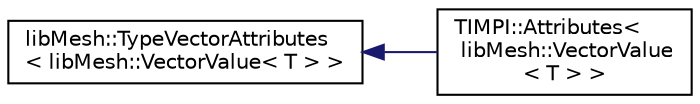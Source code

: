 digraph "类继承关系图"
{
 // INTERACTIVE_SVG=YES
  edge [fontname="Helvetica",fontsize="10",labelfontname="Helvetica",labelfontsize="10"];
  node [fontname="Helvetica",fontsize="10",shape=record];
  rankdir="LR";
  Node1 [label="libMesh::TypeVectorAttributes\l\< libMesh::VectorValue\< T \> \>",height=0.2,width=0.4,color="black", fillcolor="white", style="filled",URL="$structlibMesh_1_1TypeVectorAttributes.html"];
  Node1 -> Node2 [dir="back",color="midnightblue",fontsize="10",style="solid",fontname="Helvetica"];
  Node2 [label="TIMPI::Attributes\<\l libMesh::VectorValue\l\< T \> \>",height=0.2,width=0.4,color="black", fillcolor="white", style="filled",URL="$classTIMPI_1_1Attributes_3_01libMesh_1_1VectorValue_3_01T_01_4_01_4.html"];
}
